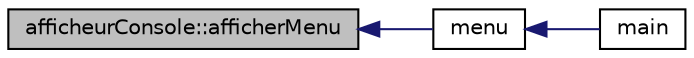 digraph "afficheurConsole::afficherMenu"
{
  edge [fontname="Helvetica",fontsize="10",labelfontname="Helvetica",labelfontsize="10"];
  node [fontname="Helvetica",fontsize="10",shape=record];
  rankdir="LR";
  Node182 [label="afficheurConsole::afficherMenu",height=0.2,width=0.4,color="black", fillcolor="grey75", style="filled", fontcolor="black"];
  Node182 -> Node183 [dir="back",color="midnightblue",fontsize="10",style="solid"];
  Node183 [label="menu",height=0.2,width=0.4,color="black", fillcolor="white", style="filled",URL="$main_8cpp.html#aaeb94d4bc6770f26e4bcfb2f9fcc9b15"];
  Node183 -> Node184 [dir="back",color="midnightblue",fontsize="10",style="solid"];
  Node184 [label="main",height=0.2,width=0.4,color="black", fillcolor="white", style="filled",URL="$main_8cpp.html#ae66f6b31b5ad750f1fe042a706a4e3d4"];
}
